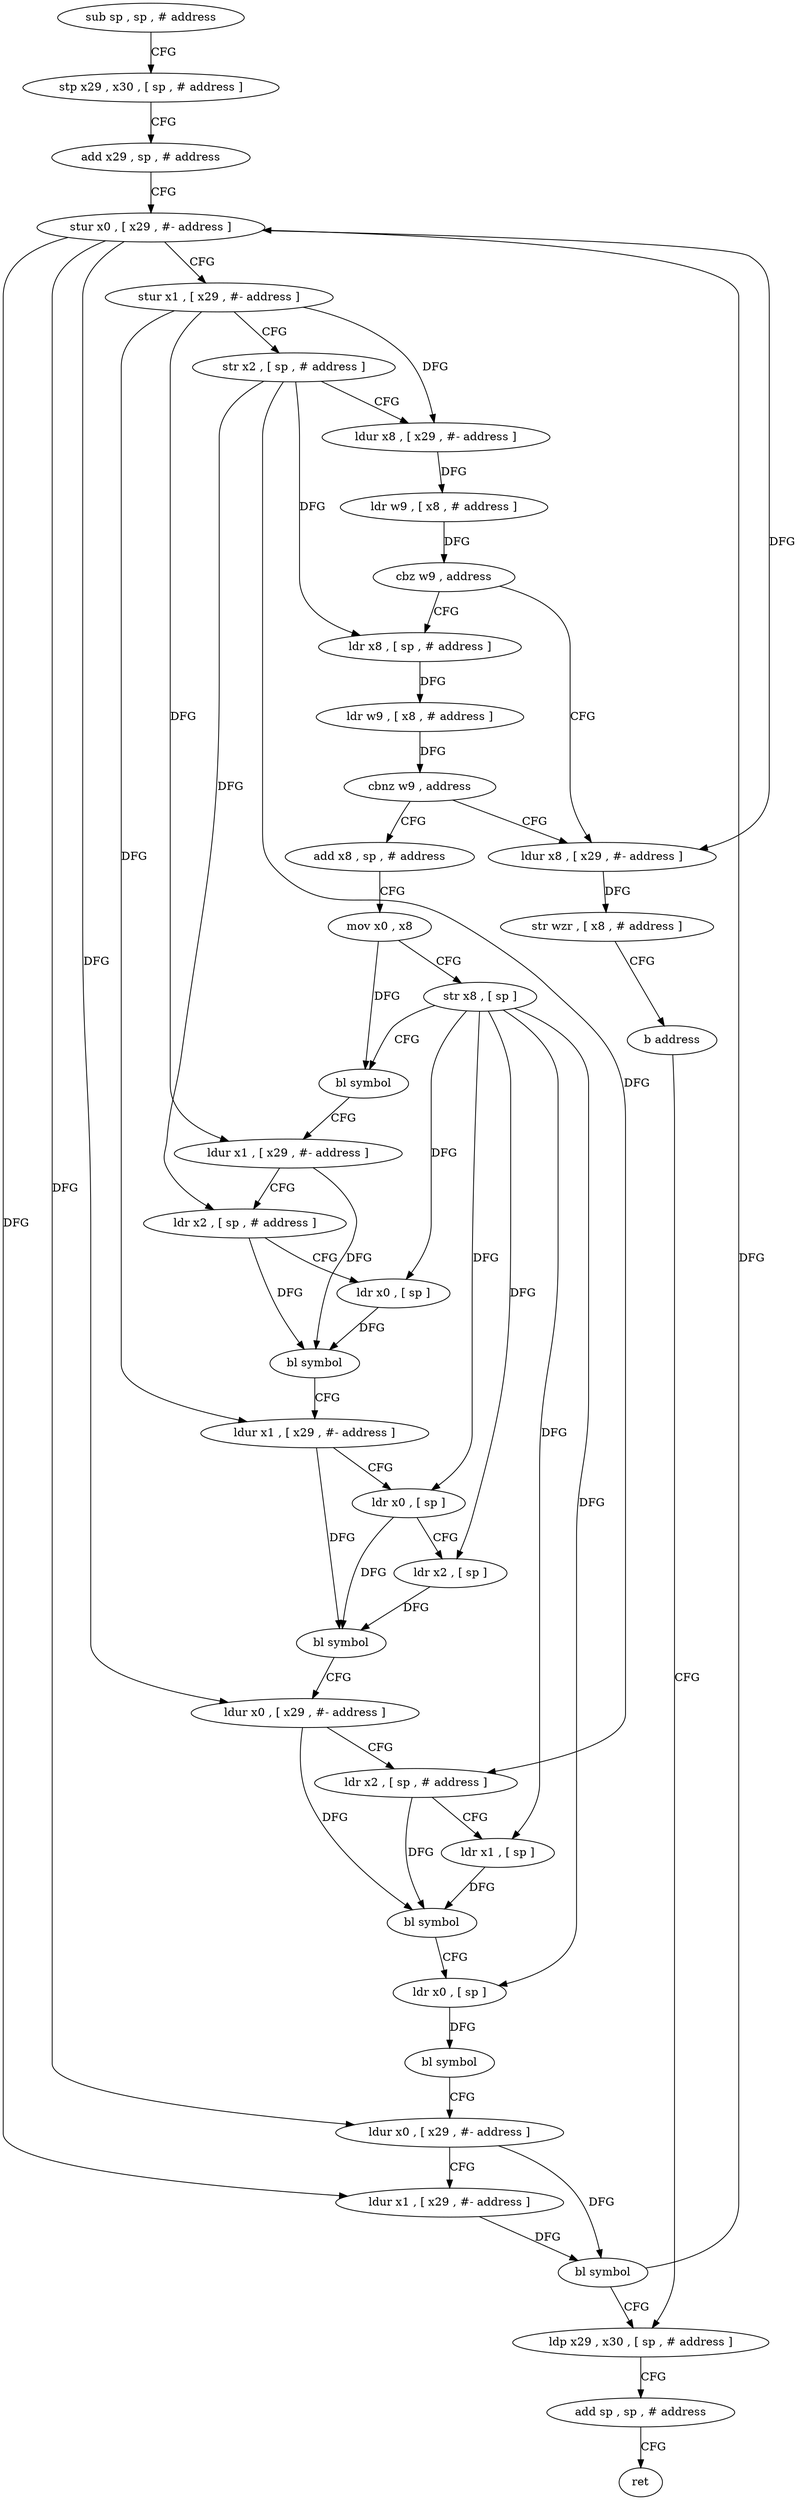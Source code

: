 digraph "func" {
"4261536" [label = "sub sp , sp , # address" ]
"4261540" [label = "stp x29 , x30 , [ sp , # address ]" ]
"4261544" [label = "add x29 , sp , # address" ]
"4261548" [label = "stur x0 , [ x29 , #- address ]" ]
"4261552" [label = "stur x1 , [ x29 , #- address ]" ]
"4261556" [label = "str x2 , [ sp , # address ]" ]
"4261560" [label = "ldur x8 , [ x29 , #- address ]" ]
"4261564" [label = "ldr w9 , [ x8 , # address ]" ]
"4261568" [label = "cbz w9 , address" ]
"4261584" [label = "ldur x8 , [ x29 , #- address ]" ]
"4261572" [label = "ldr x8 , [ sp , # address ]" ]
"4261588" [label = "str wzr , [ x8 , # address ]" ]
"4261592" [label = "b address" ]
"4261680" [label = "ldp x29 , x30 , [ sp , # address ]" ]
"4261576" [label = "ldr w9 , [ x8 , # address ]" ]
"4261580" [label = "cbnz w9 , address" ]
"4261596" [label = "add x8 , sp , # address" ]
"4261684" [label = "add sp , sp , # address" ]
"4261688" [label = "ret" ]
"4261600" [label = "mov x0 , x8" ]
"4261604" [label = "str x8 , [ sp ]" ]
"4261608" [label = "bl symbol" ]
"4261612" [label = "ldur x1 , [ x29 , #- address ]" ]
"4261616" [label = "ldr x2 , [ sp , # address ]" ]
"4261620" [label = "ldr x0 , [ sp ]" ]
"4261624" [label = "bl symbol" ]
"4261628" [label = "ldur x1 , [ x29 , #- address ]" ]
"4261632" [label = "ldr x0 , [ sp ]" ]
"4261636" [label = "ldr x2 , [ sp ]" ]
"4261640" [label = "bl symbol" ]
"4261644" [label = "ldur x0 , [ x29 , #- address ]" ]
"4261648" [label = "ldr x2 , [ sp , # address ]" ]
"4261652" [label = "ldr x1 , [ sp ]" ]
"4261656" [label = "bl symbol" ]
"4261660" [label = "ldr x0 , [ sp ]" ]
"4261664" [label = "bl symbol" ]
"4261668" [label = "ldur x0 , [ x29 , #- address ]" ]
"4261672" [label = "ldur x1 , [ x29 , #- address ]" ]
"4261676" [label = "bl symbol" ]
"4261536" -> "4261540" [ label = "CFG" ]
"4261540" -> "4261544" [ label = "CFG" ]
"4261544" -> "4261548" [ label = "CFG" ]
"4261548" -> "4261552" [ label = "CFG" ]
"4261548" -> "4261584" [ label = "DFG" ]
"4261548" -> "4261644" [ label = "DFG" ]
"4261548" -> "4261668" [ label = "DFG" ]
"4261548" -> "4261672" [ label = "DFG" ]
"4261552" -> "4261556" [ label = "CFG" ]
"4261552" -> "4261560" [ label = "DFG" ]
"4261552" -> "4261612" [ label = "DFG" ]
"4261552" -> "4261628" [ label = "DFG" ]
"4261556" -> "4261560" [ label = "CFG" ]
"4261556" -> "4261572" [ label = "DFG" ]
"4261556" -> "4261616" [ label = "DFG" ]
"4261556" -> "4261648" [ label = "DFG" ]
"4261560" -> "4261564" [ label = "DFG" ]
"4261564" -> "4261568" [ label = "DFG" ]
"4261568" -> "4261584" [ label = "CFG" ]
"4261568" -> "4261572" [ label = "CFG" ]
"4261584" -> "4261588" [ label = "DFG" ]
"4261572" -> "4261576" [ label = "DFG" ]
"4261588" -> "4261592" [ label = "CFG" ]
"4261592" -> "4261680" [ label = "CFG" ]
"4261680" -> "4261684" [ label = "CFG" ]
"4261576" -> "4261580" [ label = "DFG" ]
"4261580" -> "4261596" [ label = "CFG" ]
"4261580" -> "4261584" [ label = "CFG" ]
"4261596" -> "4261600" [ label = "CFG" ]
"4261684" -> "4261688" [ label = "CFG" ]
"4261600" -> "4261604" [ label = "CFG" ]
"4261600" -> "4261608" [ label = "DFG" ]
"4261604" -> "4261608" [ label = "CFG" ]
"4261604" -> "4261620" [ label = "DFG" ]
"4261604" -> "4261632" [ label = "DFG" ]
"4261604" -> "4261636" [ label = "DFG" ]
"4261604" -> "4261652" [ label = "DFG" ]
"4261604" -> "4261660" [ label = "DFG" ]
"4261608" -> "4261612" [ label = "CFG" ]
"4261612" -> "4261616" [ label = "CFG" ]
"4261612" -> "4261624" [ label = "DFG" ]
"4261616" -> "4261620" [ label = "CFG" ]
"4261616" -> "4261624" [ label = "DFG" ]
"4261620" -> "4261624" [ label = "DFG" ]
"4261624" -> "4261628" [ label = "CFG" ]
"4261628" -> "4261632" [ label = "CFG" ]
"4261628" -> "4261640" [ label = "DFG" ]
"4261632" -> "4261636" [ label = "CFG" ]
"4261632" -> "4261640" [ label = "DFG" ]
"4261636" -> "4261640" [ label = "DFG" ]
"4261640" -> "4261644" [ label = "CFG" ]
"4261644" -> "4261648" [ label = "CFG" ]
"4261644" -> "4261656" [ label = "DFG" ]
"4261648" -> "4261652" [ label = "CFG" ]
"4261648" -> "4261656" [ label = "DFG" ]
"4261652" -> "4261656" [ label = "DFG" ]
"4261656" -> "4261660" [ label = "CFG" ]
"4261660" -> "4261664" [ label = "DFG" ]
"4261664" -> "4261668" [ label = "CFG" ]
"4261668" -> "4261672" [ label = "CFG" ]
"4261668" -> "4261676" [ label = "DFG" ]
"4261672" -> "4261676" [ label = "DFG" ]
"4261676" -> "4261680" [ label = "CFG" ]
"4261676" -> "4261548" [ label = "DFG" ]
}
